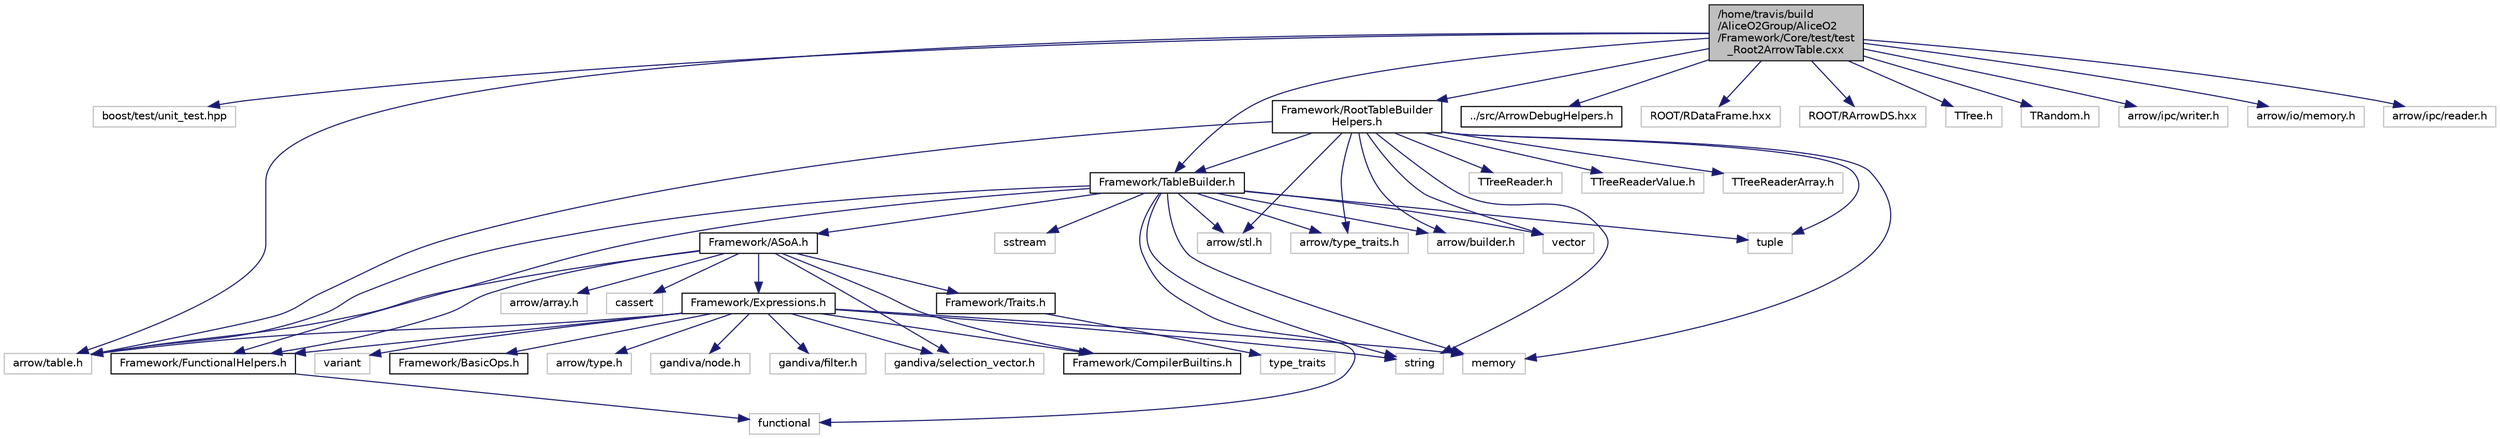 digraph "/home/travis/build/AliceO2Group/AliceO2/Framework/Core/test/test_Root2ArrowTable.cxx"
{
 // INTERACTIVE_SVG=YES
  bgcolor="transparent";
  edge [fontname="Helvetica",fontsize="10",labelfontname="Helvetica",labelfontsize="10"];
  node [fontname="Helvetica",fontsize="10",shape=record];
  Node1 [label="/home/travis/build\l/AliceO2Group/AliceO2\l/Framework/Core/test/test\l_Root2ArrowTable.cxx",height=0.2,width=0.4,color="black", fillcolor="grey75", style="filled", fontcolor="black"];
  Node1 -> Node2 [color="midnightblue",fontsize="10",style="solid",fontname="Helvetica"];
  Node2 [label="boost/test/unit_test.hpp",height=0.2,width=0.4,color="grey75"];
  Node1 -> Node3 [color="midnightblue",fontsize="10",style="solid",fontname="Helvetica"];
  Node3 [label="Framework/TableBuilder.h",height=0.2,width=0.4,color="black",URL="$d5/d98/TableBuilder_8h.html"];
  Node3 -> Node4 [color="midnightblue",fontsize="10",style="solid",fontname="Helvetica"];
  Node4 [label="Framework/ASoA.h",height=0.2,width=0.4,color="black",URL="$de/d33/ASoA_8h.html"];
  Node4 -> Node5 [color="midnightblue",fontsize="10",style="solid",fontname="Helvetica"];
  Node5 [label="Framework/FunctionalHelpers.h",height=0.2,width=0.4,color="black",URL="$de/d9b/FunctionalHelpers_8h.html"];
  Node5 -> Node6 [color="midnightblue",fontsize="10",style="solid",fontname="Helvetica"];
  Node6 [label="functional",height=0.2,width=0.4,color="grey75"];
  Node4 -> Node7 [color="midnightblue",fontsize="10",style="solid",fontname="Helvetica"];
  Node7 [label="Framework/CompilerBuiltins.h",height=0.2,width=0.4,color="black",URL="$d9/de8/CompilerBuiltins_8h.html"];
  Node4 -> Node8 [color="midnightblue",fontsize="10",style="solid",fontname="Helvetica"];
  Node8 [label="Framework/Traits.h",height=0.2,width=0.4,color="black",URL="$db/d31/Traits_8h.html"];
  Node8 -> Node9 [color="midnightblue",fontsize="10",style="solid",fontname="Helvetica"];
  Node9 [label="type_traits",height=0.2,width=0.4,color="grey75"];
  Node4 -> Node10 [color="midnightblue",fontsize="10",style="solid",fontname="Helvetica"];
  Node10 [label="Framework/Expressions.h",height=0.2,width=0.4,color="black",URL="$d0/d91/Expressions_8h.html"];
  Node10 -> Node11 [color="midnightblue",fontsize="10",style="solid",fontname="Helvetica"];
  Node11 [label="Framework/BasicOps.h",height=0.2,width=0.4,color="black",URL="$dd/dc2/BasicOps_8h.html"];
  Node10 -> Node7 [color="midnightblue",fontsize="10",style="solid",fontname="Helvetica"];
  Node10 -> Node5 [color="midnightblue",fontsize="10",style="solid",fontname="Helvetica"];
  Node10 -> Node12 [color="midnightblue",fontsize="10",style="solid",fontname="Helvetica"];
  Node12 [label="arrow/type.h",height=0.2,width=0.4,color="grey75"];
  Node10 -> Node13 [color="midnightblue",fontsize="10",style="solid",fontname="Helvetica"];
  Node13 [label="arrow/table.h",height=0.2,width=0.4,color="grey75"];
  Node10 -> Node14 [color="midnightblue",fontsize="10",style="solid",fontname="Helvetica"];
  Node14 [label="gandiva/selection_vector.h",height=0.2,width=0.4,color="grey75"];
  Node10 -> Node15 [color="midnightblue",fontsize="10",style="solid",fontname="Helvetica"];
  Node15 [label="gandiva/node.h",height=0.2,width=0.4,color="grey75"];
  Node10 -> Node16 [color="midnightblue",fontsize="10",style="solid",fontname="Helvetica"];
  Node16 [label="gandiva/filter.h",height=0.2,width=0.4,color="grey75"];
  Node10 -> Node17 [color="midnightblue",fontsize="10",style="solid",fontname="Helvetica"];
  Node17 [label="variant",height=0.2,width=0.4,color="grey75"];
  Node10 -> Node18 [color="midnightblue",fontsize="10",style="solid",fontname="Helvetica"];
  Node18 [label="string",height=0.2,width=0.4,color="grey75"];
  Node10 -> Node19 [color="midnightblue",fontsize="10",style="solid",fontname="Helvetica"];
  Node19 [label="memory",height=0.2,width=0.4,color="grey75"];
  Node4 -> Node13 [color="midnightblue",fontsize="10",style="solid",fontname="Helvetica"];
  Node4 -> Node20 [color="midnightblue",fontsize="10",style="solid",fontname="Helvetica"];
  Node20 [label="arrow/array.h",height=0.2,width=0.4,color="grey75"];
  Node4 -> Node14 [color="midnightblue",fontsize="10",style="solid",fontname="Helvetica"];
  Node4 -> Node21 [color="midnightblue",fontsize="10",style="solid",fontname="Helvetica"];
  Node21 [label="cassert",height=0.2,width=0.4,color="grey75"];
  Node3 -> Node5 [color="midnightblue",fontsize="10",style="solid",fontname="Helvetica"];
  Node3 -> Node22 [color="midnightblue",fontsize="10",style="solid",fontname="Helvetica"];
  Node22 [label="sstream",height=0.2,width=0.4,color="grey75"];
  Node3 -> Node23 [color="midnightblue",fontsize="10",style="solid",fontname="Helvetica"];
  Node23 [label="arrow/stl.h",height=0.2,width=0.4,color="grey75"];
  Node3 -> Node24 [color="midnightblue",fontsize="10",style="solid",fontname="Helvetica"];
  Node24 [label="arrow/type_traits.h",height=0.2,width=0.4,color="grey75"];
  Node3 -> Node13 [color="midnightblue",fontsize="10",style="solid",fontname="Helvetica"];
  Node3 -> Node25 [color="midnightblue",fontsize="10",style="solid",fontname="Helvetica"];
  Node25 [label="arrow/builder.h",height=0.2,width=0.4,color="grey75"];
  Node3 -> Node6 [color="midnightblue",fontsize="10",style="solid",fontname="Helvetica"];
  Node3 -> Node26 [color="midnightblue",fontsize="10",style="solid",fontname="Helvetica"];
  Node26 [label="vector",height=0.2,width=0.4,color="grey75"];
  Node3 -> Node18 [color="midnightblue",fontsize="10",style="solid",fontname="Helvetica"];
  Node3 -> Node19 [color="midnightblue",fontsize="10",style="solid",fontname="Helvetica"];
  Node3 -> Node27 [color="midnightblue",fontsize="10",style="solid",fontname="Helvetica"];
  Node27 [label="tuple",height=0.2,width=0.4,color="grey75"];
  Node1 -> Node28 [color="midnightblue",fontsize="10",style="solid",fontname="Helvetica"];
  Node28 [label="Framework/RootTableBuilder\lHelpers.h",height=0.2,width=0.4,color="black",URL="$d9/dd5/RootTableBuilderHelpers_8h.html"];
  Node28 -> Node3 [color="midnightblue",fontsize="10",style="solid",fontname="Helvetica"];
  Node28 -> Node23 [color="midnightblue",fontsize="10",style="solid",fontname="Helvetica"];
  Node28 -> Node24 [color="midnightblue",fontsize="10",style="solid",fontname="Helvetica"];
  Node28 -> Node13 [color="midnightblue",fontsize="10",style="solid",fontname="Helvetica"];
  Node28 -> Node25 [color="midnightblue",fontsize="10",style="solid",fontname="Helvetica"];
  Node28 -> Node29 [color="midnightblue",fontsize="10",style="solid",fontname="Helvetica"];
  Node29 [label="TTreeReader.h",height=0.2,width=0.4,color="grey75"];
  Node28 -> Node30 [color="midnightblue",fontsize="10",style="solid",fontname="Helvetica"];
  Node30 [label="TTreeReaderValue.h",height=0.2,width=0.4,color="grey75"];
  Node28 -> Node31 [color="midnightblue",fontsize="10",style="solid",fontname="Helvetica"];
  Node31 [label="TTreeReaderArray.h",height=0.2,width=0.4,color="grey75"];
  Node28 -> Node26 [color="midnightblue",fontsize="10",style="solid",fontname="Helvetica"];
  Node28 -> Node18 [color="midnightblue",fontsize="10",style="solid",fontname="Helvetica"];
  Node28 -> Node19 [color="midnightblue",fontsize="10",style="solid",fontname="Helvetica"];
  Node28 -> Node27 [color="midnightblue",fontsize="10",style="solid",fontname="Helvetica"];
  Node1 -> Node32 [color="midnightblue",fontsize="10",style="solid",fontname="Helvetica"];
  Node32 [label="../src/ArrowDebugHelpers.h",height=0.2,width=0.4,color="black",URL="$df/d1f/ArrowDebugHelpers_8h.html"];
  Node1 -> Node33 [color="midnightblue",fontsize="10",style="solid",fontname="Helvetica"];
  Node33 [label="ROOT/RDataFrame.hxx",height=0.2,width=0.4,color="grey75"];
  Node1 -> Node34 [color="midnightblue",fontsize="10",style="solid",fontname="Helvetica"];
  Node34 [label="ROOT/RArrowDS.hxx",height=0.2,width=0.4,color="grey75"];
  Node1 -> Node35 [color="midnightblue",fontsize="10",style="solid",fontname="Helvetica"];
  Node35 [label="TTree.h",height=0.2,width=0.4,color="grey75"];
  Node1 -> Node36 [color="midnightblue",fontsize="10",style="solid",fontname="Helvetica"];
  Node36 [label="TRandom.h",height=0.2,width=0.4,color="grey75"];
  Node1 -> Node13 [color="midnightblue",fontsize="10",style="solid",fontname="Helvetica"];
  Node1 -> Node37 [color="midnightblue",fontsize="10",style="solid",fontname="Helvetica"];
  Node37 [label="arrow/ipc/writer.h",height=0.2,width=0.4,color="grey75"];
  Node1 -> Node38 [color="midnightblue",fontsize="10",style="solid",fontname="Helvetica"];
  Node38 [label="arrow/io/memory.h",height=0.2,width=0.4,color="grey75"];
  Node1 -> Node39 [color="midnightblue",fontsize="10",style="solid",fontname="Helvetica"];
  Node39 [label="arrow/ipc/reader.h",height=0.2,width=0.4,color="grey75"];
}
